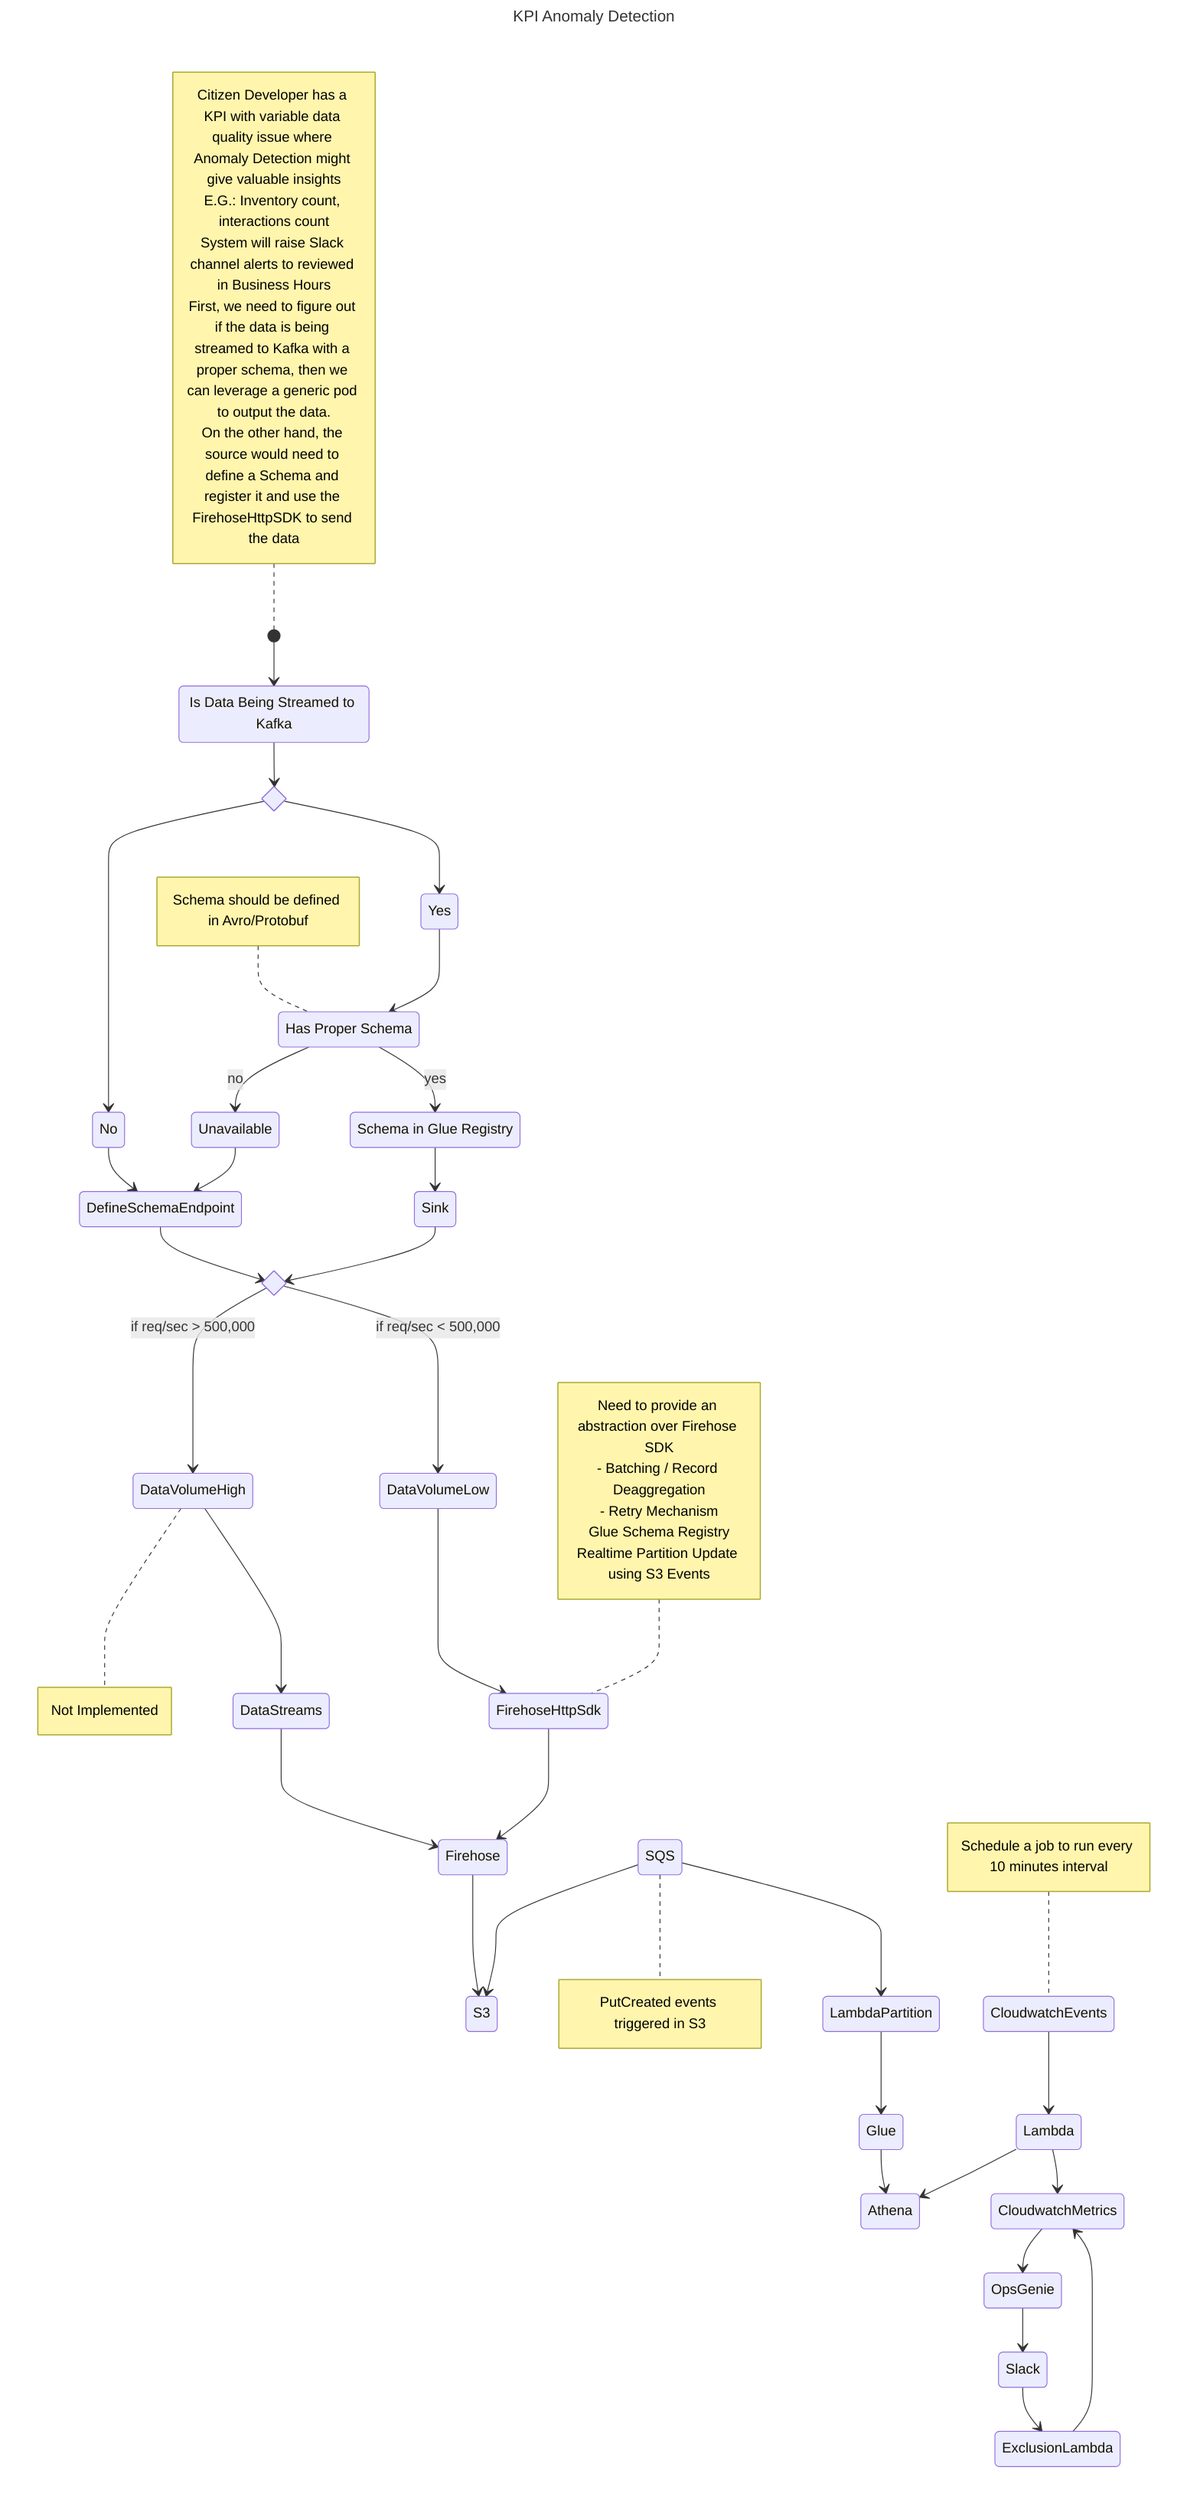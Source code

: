 ---
title: KPI Anomaly Detection
---
stateDiagram-v2
    state if_state <<choice>>
    state if_data_volume_state <<choice>>
    state HasSchema <<choice>>
    [*] --> IsStreamed
    note left of [*]
        Citizen Developer has a KPI with variable data quality issue where Anomaly Detection might give valuable insights
        E.G.: Inventory count, interactions count
        System will raise Slack channel alerts to reviewed in Business Hours
        First, we need to figure out if the data is being streamed to Kafka with a proper schema, then we can leverage a generic pod to output the data.
        On the other hand, the source would need to define a Schema and register it and use the FirehoseHttpSDK to send the data
    end note
    IsStreamed: Is Data Being Streamed to Kafka
    IsStreamedTrue: Yes
    IsStreamedFalse: No
    IsStreamed --> if_state
    if_state --> IsStreamedTrue
    if_state --> IsStreamedFalse 
    IsStreamedFalse --> DefineSchemaEndpoint       
    if_data_volume_state --> DataVolumeHigh: if req/sec > 500,000
    note right of DataVolumeHigh
        Not Implemented
    end note
    if_data_volume_state --> DataVolumeLow: if req/sec < 500,000
    DataVolumeLow --> FirehoseHttpSdk        
    note left of FirehoseHttpSdk
        Need to provide an abstraction over Firehose SDK
        - Batching / Record Deaggregation
        - Retry Mechanism
        Glue Schema Registry
        Realtime Partition Update using S3 Events 
    end note
    HasSchema: Has Proper Schema
    note left of HasSchema
       Schema should be defined in Avro/Protobuf
    end note
    HasSchemaYes: Schema in Glue Registry
    HasSchemaNo: Unavailable
    IsStreamedTrue --> HasSchema
    DefineSchemaEndpoint --> if_data_volume_state
    HasSchema --> HasSchemaYes: yes
    HasSchema --> HasSchemaNo: no
    HasSchemaNo --> DefineSchemaEndpoint
    HasSchemaYes --> CustomKafkaSync
    CustomKafkaSync --> if_data_volume_state
    CustomKafkaSync: Sink
    DataVolumeHigh --> DataStreams
    DataStreams --> Firehose
    Firehose --> S3
    SQS --> S3
    note right of SQS
        PutCreated events triggered in S3
    end note
    SQS --> LambdaPartition
    LambdaPartition --> Glue
    Glue --> Athena
    FirehoseHttpSdk --> Firehose
    CloudwatchEvents --> Lambda
    Lambda --> Athena
    note left of CloudwatchEvents
        Schedule a job to run every 10 minutes interval
    end note
    Lambda --> CloudwatchMetrics
    CloudwatchMetrics --> OpsGenie
    OpsGenie --> Slack
    Slack --> ExclusionLambda
    ExclusionLambda --> CloudwatchMetrics